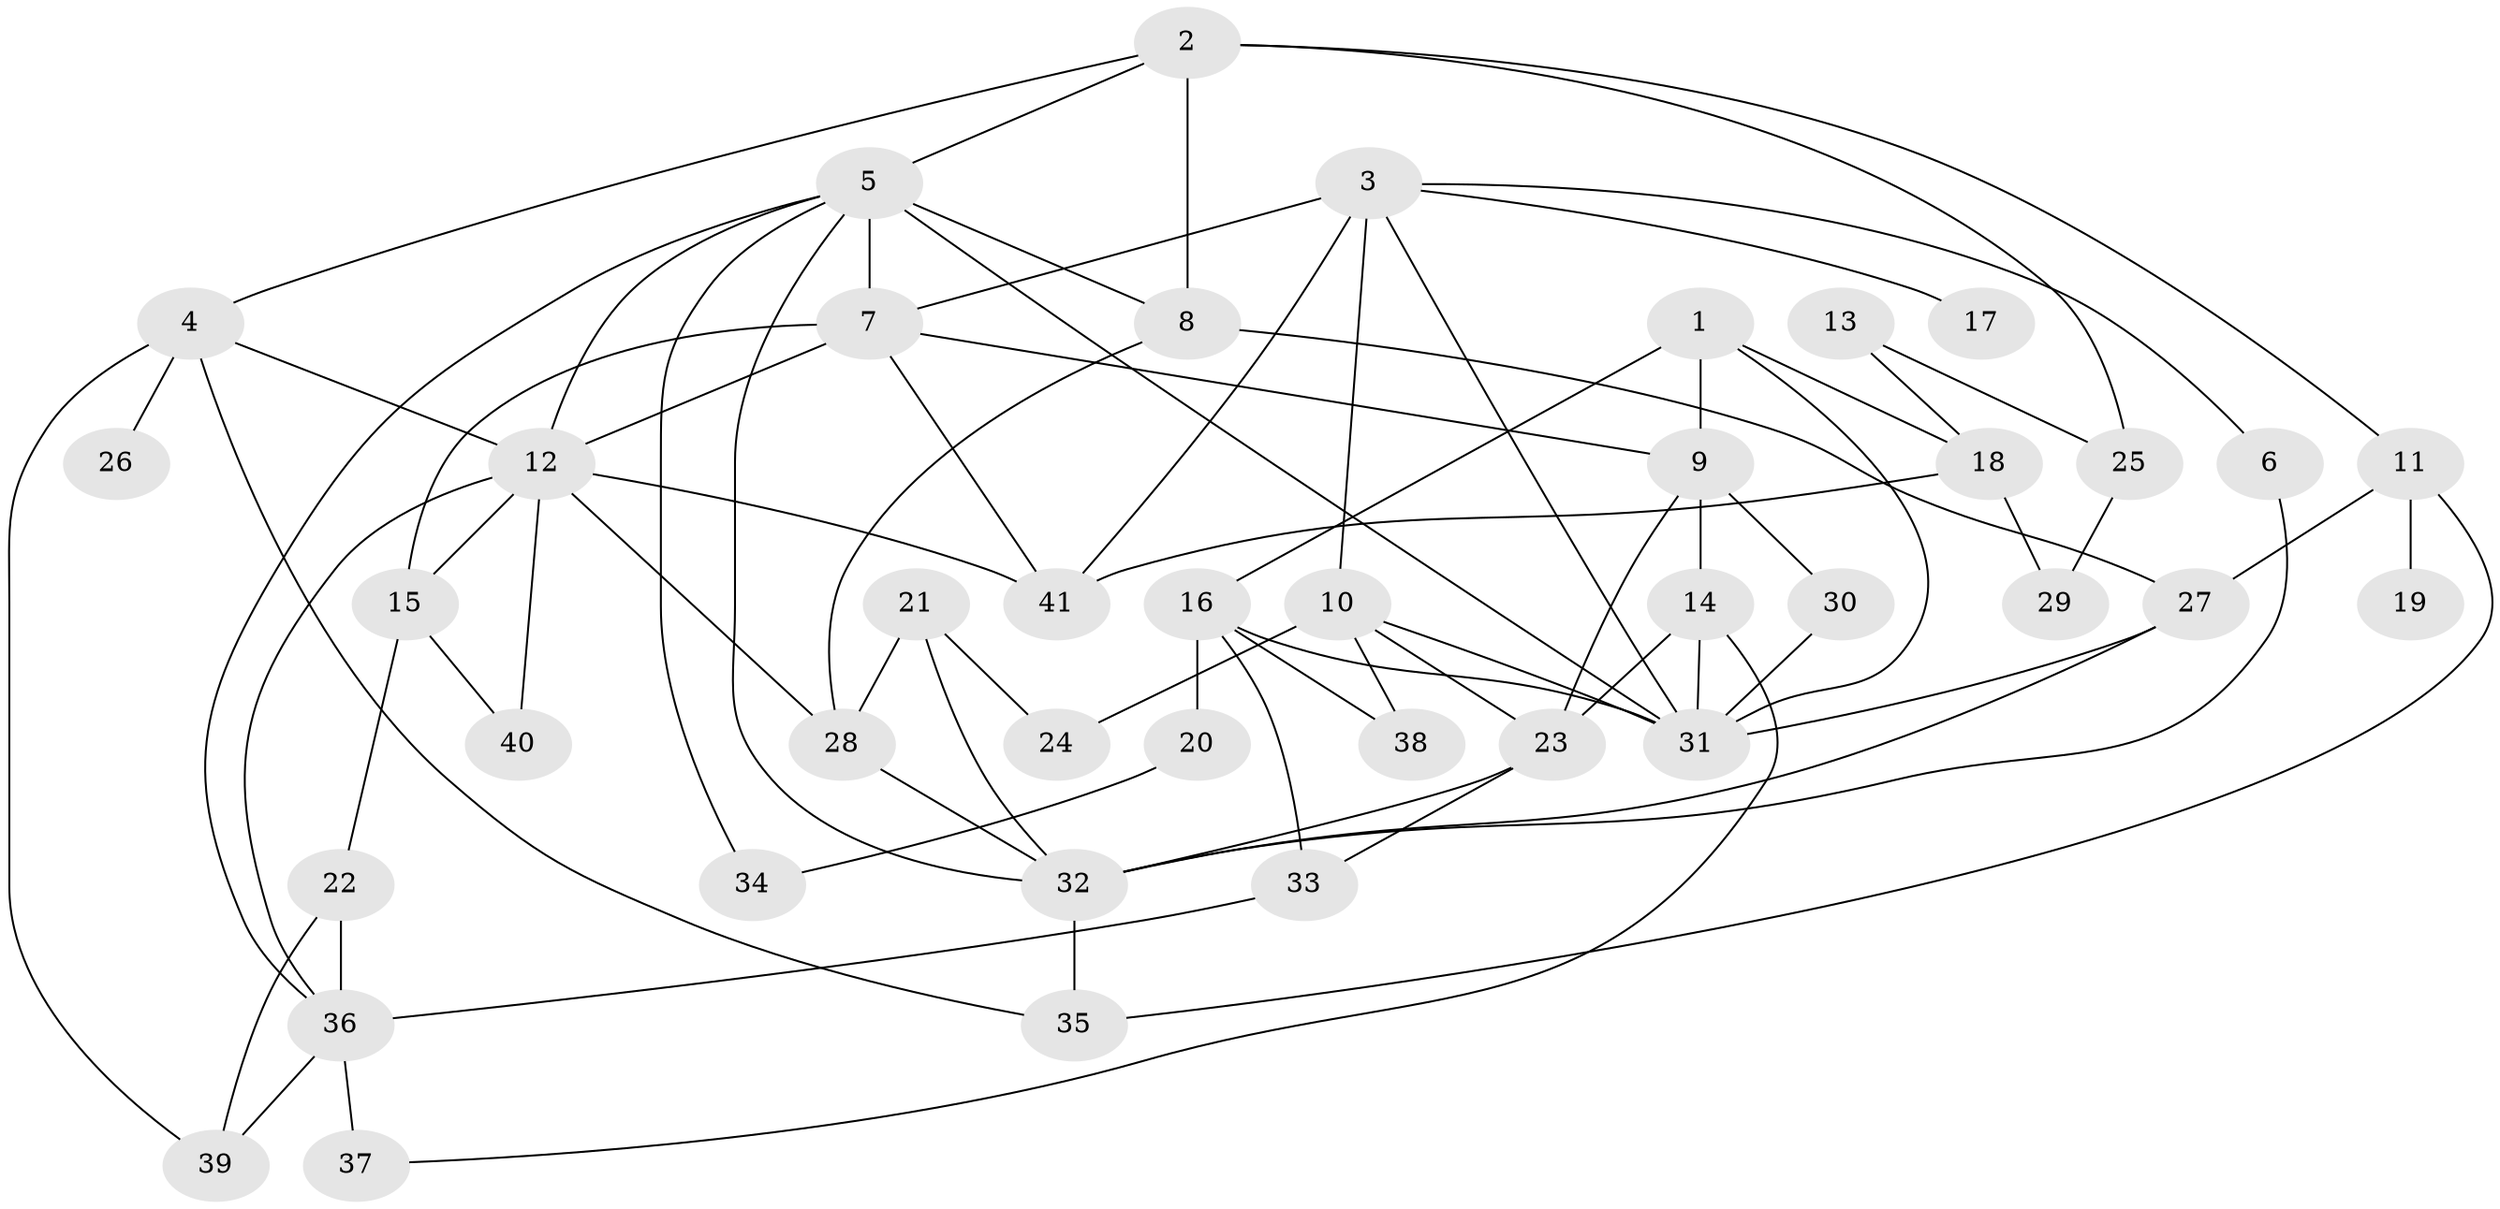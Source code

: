 // original degree distribution, {9: 0.012345679012345678, 5: 0.1111111111111111, 10: 0.012345679012345678, 4: 0.13580246913580246, 2: 0.2345679012345679, 1: 0.20987654320987653, 3: 0.24691358024691357, 7: 0.012345679012345678, 6: 0.024691358024691357}
// Generated by graph-tools (version 1.1) at 2025/00/03/09/25 03:00:58]
// undirected, 41 vertices, 78 edges
graph export_dot {
graph [start="1"]
  node [color=gray90,style=filled];
  1;
  2;
  3;
  4;
  5;
  6;
  7;
  8;
  9;
  10;
  11;
  12;
  13;
  14;
  15;
  16;
  17;
  18;
  19;
  20;
  21;
  22;
  23;
  24;
  25;
  26;
  27;
  28;
  29;
  30;
  31;
  32;
  33;
  34;
  35;
  36;
  37;
  38;
  39;
  40;
  41;
  1 -- 9 [weight=1.0];
  1 -- 16 [weight=1.0];
  1 -- 18 [weight=1.0];
  1 -- 31 [weight=1.0];
  2 -- 4 [weight=1.0];
  2 -- 5 [weight=1.0];
  2 -- 8 [weight=1.0];
  2 -- 11 [weight=1.0];
  2 -- 25 [weight=1.0];
  3 -- 6 [weight=1.0];
  3 -- 7 [weight=2.0];
  3 -- 10 [weight=1.0];
  3 -- 17 [weight=1.0];
  3 -- 31 [weight=1.0];
  3 -- 41 [weight=1.0];
  4 -- 12 [weight=1.0];
  4 -- 26 [weight=1.0];
  4 -- 35 [weight=1.0];
  4 -- 39 [weight=1.0];
  5 -- 7 [weight=1.0];
  5 -- 8 [weight=2.0];
  5 -- 12 [weight=1.0];
  5 -- 31 [weight=1.0];
  5 -- 32 [weight=1.0];
  5 -- 34 [weight=1.0];
  5 -- 36 [weight=1.0];
  6 -- 32 [weight=1.0];
  7 -- 9 [weight=1.0];
  7 -- 12 [weight=1.0];
  7 -- 15 [weight=1.0];
  7 -- 41 [weight=1.0];
  8 -- 27 [weight=1.0];
  8 -- 28 [weight=1.0];
  9 -- 14 [weight=1.0];
  9 -- 23 [weight=1.0];
  9 -- 30 [weight=1.0];
  10 -- 23 [weight=1.0];
  10 -- 24 [weight=1.0];
  10 -- 31 [weight=1.0];
  10 -- 38 [weight=1.0];
  11 -- 19 [weight=1.0];
  11 -- 27 [weight=1.0];
  11 -- 35 [weight=1.0];
  12 -- 15 [weight=1.0];
  12 -- 28 [weight=1.0];
  12 -- 36 [weight=1.0];
  12 -- 40 [weight=1.0];
  12 -- 41 [weight=1.0];
  13 -- 18 [weight=1.0];
  13 -- 25 [weight=1.0];
  14 -- 23 [weight=1.0];
  14 -- 31 [weight=1.0];
  14 -- 37 [weight=1.0];
  15 -- 22 [weight=1.0];
  15 -- 40 [weight=1.0];
  16 -- 20 [weight=1.0];
  16 -- 31 [weight=1.0];
  16 -- 33 [weight=1.0];
  16 -- 38 [weight=1.0];
  18 -- 29 [weight=1.0];
  18 -- 41 [weight=1.0];
  20 -- 34 [weight=1.0];
  21 -- 24 [weight=1.0];
  21 -- 28 [weight=1.0];
  21 -- 32 [weight=1.0];
  22 -- 36 [weight=1.0];
  22 -- 39 [weight=1.0];
  23 -- 32 [weight=1.0];
  23 -- 33 [weight=1.0];
  25 -- 29 [weight=1.0];
  27 -- 31 [weight=1.0];
  27 -- 32 [weight=1.0];
  28 -- 32 [weight=1.0];
  30 -- 31 [weight=1.0];
  32 -- 35 [weight=1.0];
  33 -- 36 [weight=1.0];
  36 -- 37 [weight=2.0];
  36 -- 39 [weight=1.0];
}
